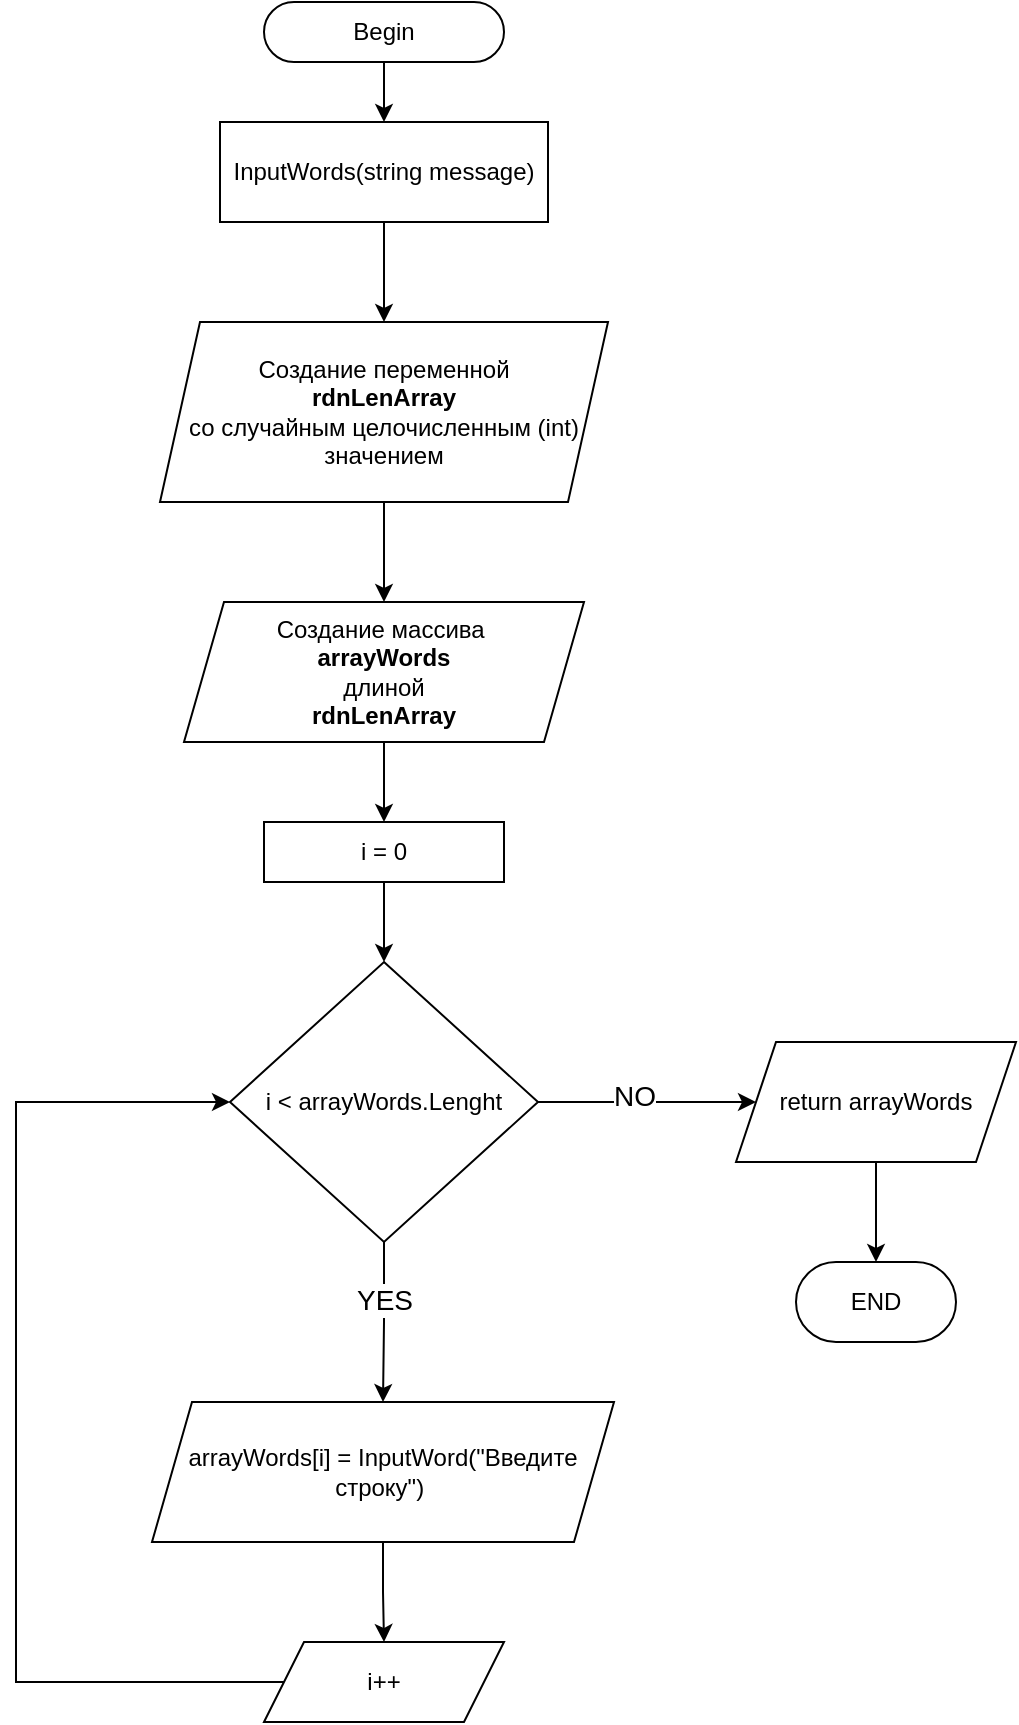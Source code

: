 <mxfile version="21.6.5" type="device">
  <diagram id="2BZaPdI9Fvi9BANHu_x6" name="Страница 1">
    <mxGraphModel dx="1290" dy="574" grid="1" gridSize="10" guides="1" tooltips="1" connect="1" arrows="1" fold="1" page="1" pageScale="1" pageWidth="827" pageHeight="1169" math="0" shadow="0">
      <root>
        <mxCell id="0" />
        <mxCell id="1" parent="0" />
        <mxCell id="ynQbFVZgB9Jwk-aaFCgy-1" style="edgeStyle=orthogonalEdgeStyle;rounded=0;orthogonalLoop=1;jettySize=auto;html=1;exitX=0.5;exitY=1;exitDx=0;exitDy=0;entryX=0.5;entryY=0;entryDx=0;entryDy=0;" edge="1" parent="1" source="ynQbFVZgB9Jwk-aaFCgy-2" target="ynQbFVZgB9Jwk-aaFCgy-17">
          <mxGeometry relative="1" as="geometry" />
        </mxCell>
        <mxCell id="ynQbFVZgB9Jwk-aaFCgy-2" value="Begin" style="rounded=1;whiteSpace=wrap;html=1;arcSize=50;" vertex="1" parent="1">
          <mxGeometry x="354" y="20" width="120" height="30" as="geometry" />
        </mxCell>
        <mxCell id="ynQbFVZgB9Jwk-aaFCgy-3" style="edgeStyle=orthogonalEdgeStyle;rounded=0;orthogonalLoop=1;jettySize=auto;html=1;exitX=0.5;exitY=1;exitDx=0;exitDy=0;entryX=0.5;entryY=0;entryDx=0;entryDy=0;" edge="1" parent="1" source="ynQbFVZgB9Jwk-aaFCgy-4" target="ynQbFVZgB9Jwk-aaFCgy-6">
          <mxGeometry relative="1" as="geometry" />
        </mxCell>
        <mxCell id="ynQbFVZgB9Jwk-aaFCgy-4" value="Создание переменной&lt;br&gt;&lt;b&gt;rdnLenArray&lt;/b&gt;&lt;br&gt;со случайным целочисленным (int)&lt;br&gt;значением" style="shape=parallelogram;perimeter=parallelogramPerimeter;whiteSpace=wrap;html=1;fixedSize=1;" vertex="1" parent="1">
          <mxGeometry x="302" y="180" width="224" height="90" as="geometry" />
        </mxCell>
        <mxCell id="ynQbFVZgB9Jwk-aaFCgy-5" style="edgeStyle=orthogonalEdgeStyle;rounded=0;orthogonalLoop=1;jettySize=auto;html=1;exitX=0.5;exitY=1;exitDx=0;exitDy=0;" edge="1" parent="1" source="ynQbFVZgB9Jwk-aaFCgy-6" target="ynQbFVZgB9Jwk-aaFCgy-8">
          <mxGeometry relative="1" as="geometry" />
        </mxCell>
        <mxCell id="ynQbFVZgB9Jwk-aaFCgy-6" value="Создание массива&amp;nbsp;&lt;br&gt;&lt;b&gt;arrayWords&lt;br&gt;&lt;/b&gt;длиной&lt;br&gt;&lt;b&gt;rdnLenArray&lt;/b&gt;" style="shape=parallelogram;perimeter=parallelogramPerimeter;whiteSpace=wrap;html=1;fixedSize=1;" vertex="1" parent="1">
          <mxGeometry x="314" y="320" width="200" height="70" as="geometry" />
        </mxCell>
        <mxCell id="ynQbFVZgB9Jwk-aaFCgy-7" style="edgeStyle=orthogonalEdgeStyle;rounded=0;orthogonalLoop=1;jettySize=auto;html=1;exitX=0.5;exitY=1;exitDx=0;exitDy=0;entryX=0.5;entryY=0;entryDx=0;entryDy=0;" edge="1" parent="1" source="ynQbFVZgB9Jwk-aaFCgy-8" target="ynQbFVZgB9Jwk-aaFCgy-13">
          <mxGeometry relative="1" as="geometry" />
        </mxCell>
        <mxCell id="ynQbFVZgB9Jwk-aaFCgy-8" value="i = 0" style="rounded=0;whiteSpace=wrap;html=1;" vertex="1" parent="1">
          <mxGeometry x="354" y="430" width="120" height="30" as="geometry" />
        </mxCell>
        <mxCell id="ynQbFVZgB9Jwk-aaFCgy-9" style="edgeStyle=orthogonalEdgeStyle;rounded=0;orthogonalLoop=1;jettySize=auto;html=1;exitX=0.5;exitY=1;exitDx=0;exitDy=0;entryX=0.5;entryY=0;entryDx=0;entryDy=0;" edge="1" parent="1" source="ynQbFVZgB9Jwk-aaFCgy-13" target="ynQbFVZgB9Jwk-aaFCgy-15">
          <mxGeometry relative="1" as="geometry" />
        </mxCell>
        <mxCell id="ynQbFVZgB9Jwk-aaFCgy-10" value="&lt;font style=&quot;font-size: 14px;&quot;&gt;YES&lt;/font&gt;" style="edgeLabel;html=1;align=center;verticalAlign=middle;resizable=0;points=[];" vertex="1" connectable="0" parent="ynQbFVZgB9Jwk-aaFCgy-9">
          <mxGeometry x="-0.28" y="-3" relative="1" as="geometry">
            <mxPoint x="3" as="offset" />
          </mxGeometry>
        </mxCell>
        <mxCell id="ynQbFVZgB9Jwk-aaFCgy-11" style="edgeStyle=orthogonalEdgeStyle;rounded=0;orthogonalLoop=1;jettySize=auto;html=1;exitX=1;exitY=0.5;exitDx=0;exitDy=0;entryX=0;entryY=0.5;entryDx=0;entryDy=0;" edge="1" parent="1" source="ynQbFVZgB9Jwk-aaFCgy-13" target="ynQbFVZgB9Jwk-aaFCgy-21">
          <mxGeometry relative="1" as="geometry" />
        </mxCell>
        <mxCell id="ynQbFVZgB9Jwk-aaFCgy-12" value="&lt;font style=&quot;font-size: 14px;&quot;&gt;NO&lt;/font&gt;" style="edgeLabel;html=1;align=center;verticalAlign=middle;resizable=0;points=[];" vertex="1" connectable="0" parent="ynQbFVZgB9Jwk-aaFCgy-11">
          <mxGeometry x="-0.123" y="3" relative="1" as="geometry">
            <mxPoint as="offset" />
          </mxGeometry>
        </mxCell>
        <mxCell id="ynQbFVZgB9Jwk-aaFCgy-13" value="i &amp;lt; arrayWords.Lenght" style="rhombus;whiteSpace=wrap;html=1;" vertex="1" parent="1">
          <mxGeometry x="337" y="500" width="154" height="140" as="geometry" />
        </mxCell>
        <mxCell id="ynQbFVZgB9Jwk-aaFCgy-14" style="edgeStyle=orthogonalEdgeStyle;rounded=0;orthogonalLoop=1;jettySize=auto;html=1;exitX=0.5;exitY=1;exitDx=0;exitDy=0;entryX=0.5;entryY=0;entryDx=0;entryDy=0;" edge="1" parent="1" source="ynQbFVZgB9Jwk-aaFCgy-15" target="ynQbFVZgB9Jwk-aaFCgy-19">
          <mxGeometry relative="1" as="geometry" />
        </mxCell>
        <mxCell id="ynQbFVZgB9Jwk-aaFCgy-15" value="arrayWords[i] = InputWord(&quot;Введите строку&quot;)&amp;nbsp;" style="shape=parallelogram;perimeter=parallelogramPerimeter;whiteSpace=wrap;html=1;fixedSize=1;" vertex="1" parent="1">
          <mxGeometry x="298" y="720" width="231" height="70" as="geometry" />
        </mxCell>
        <mxCell id="ynQbFVZgB9Jwk-aaFCgy-16" style="edgeStyle=orthogonalEdgeStyle;rounded=0;orthogonalLoop=1;jettySize=auto;html=1;exitX=0.5;exitY=1;exitDx=0;exitDy=0;entryX=0.5;entryY=0;entryDx=0;entryDy=0;" edge="1" parent="1" source="ynQbFVZgB9Jwk-aaFCgy-17" target="ynQbFVZgB9Jwk-aaFCgy-4">
          <mxGeometry relative="1" as="geometry" />
        </mxCell>
        <mxCell id="ynQbFVZgB9Jwk-aaFCgy-17" value="InputWords(string message)" style="rounded=0;whiteSpace=wrap;html=1;" vertex="1" parent="1">
          <mxGeometry x="332" y="80" width="164" height="50" as="geometry" />
        </mxCell>
        <mxCell id="ynQbFVZgB9Jwk-aaFCgy-18" style="edgeStyle=orthogonalEdgeStyle;rounded=0;orthogonalLoop=1;jettySize=auto;html=1;exitX=0;exitY=0.5;exitDx=0;exitDy=0;entryX=0;entryY=0.5;entryDx=0;entryDy=0;" edge="1" parent="1" source="ynQbFVZgB9Jwk-aaFCgy-19" target="ynQbFVZgB9Jwk-aaFCgy-13">
          <mxGeometry relative="1" as="geometry">
            <Array as="points">
              <mxPoint x="230" y="860" />
              <mxPoint x="230" y="570" />
            </Array>
          </mxGeometry>
        </mxCell>
        <mxCell id="ynQbFVZgB9Jwk-aaFCgy-19" value="i++" style="shape=parallelogram;perimeter=parallelogramPerimeter;whiteSpace=wrap;html=1;fixedSize=1;" vertex="1" parent="1">
          <mxGeometry x="354" y="840" width="120" height="40" as="geometry" />
        </mxCell>
        <mxCell id="ynQbFVZgB9Jwk-aaFCgy-20" style="edgeStyle=orthogonalEdgeStyle;rounded=0;orthogonalLoop=1;jettySize=auto;html=1;exitX=0.5;exitY=1;exitDx=0;exitDy=0;entryX=0.5;entryY=0;entryDx=0;entryDy=0;" edge="1" parent="1" source="ynQbFVZgB9Jwk-aaFCgy-21" target="ynQbFVZgB9Jwk-aaFCgy-22">
          <mxGeometry relative="1" as="geometry" />
        </mxCell>
        <mxCell id="ynQbFVZgB9Jwk-aaFCgy-21" value="return arrayWords" style="shape=parallelogram;perimeter=parallelogramPerimeter;whiteSpace=wrap;html=1;fixedSize=1;" vertex="1" parent="1">
          <mxGeometry x="590" y="540" width="140" height="60" as="geometry" />
        </mxCell>
        <mxCell id="ynQbFVZgB9Jwk-aaFCgy-22" value="END" style="rounded=1;whiteSpace=wrap;html=1;arcSize=50;" vertex="1" parent="1">
          <mxGeometry x="620" y="650" width="80" height="40" as="geometry" />
        </mxCell>
      </root>
    </mxGraphModel>
  </diagram>
</mxfile>
